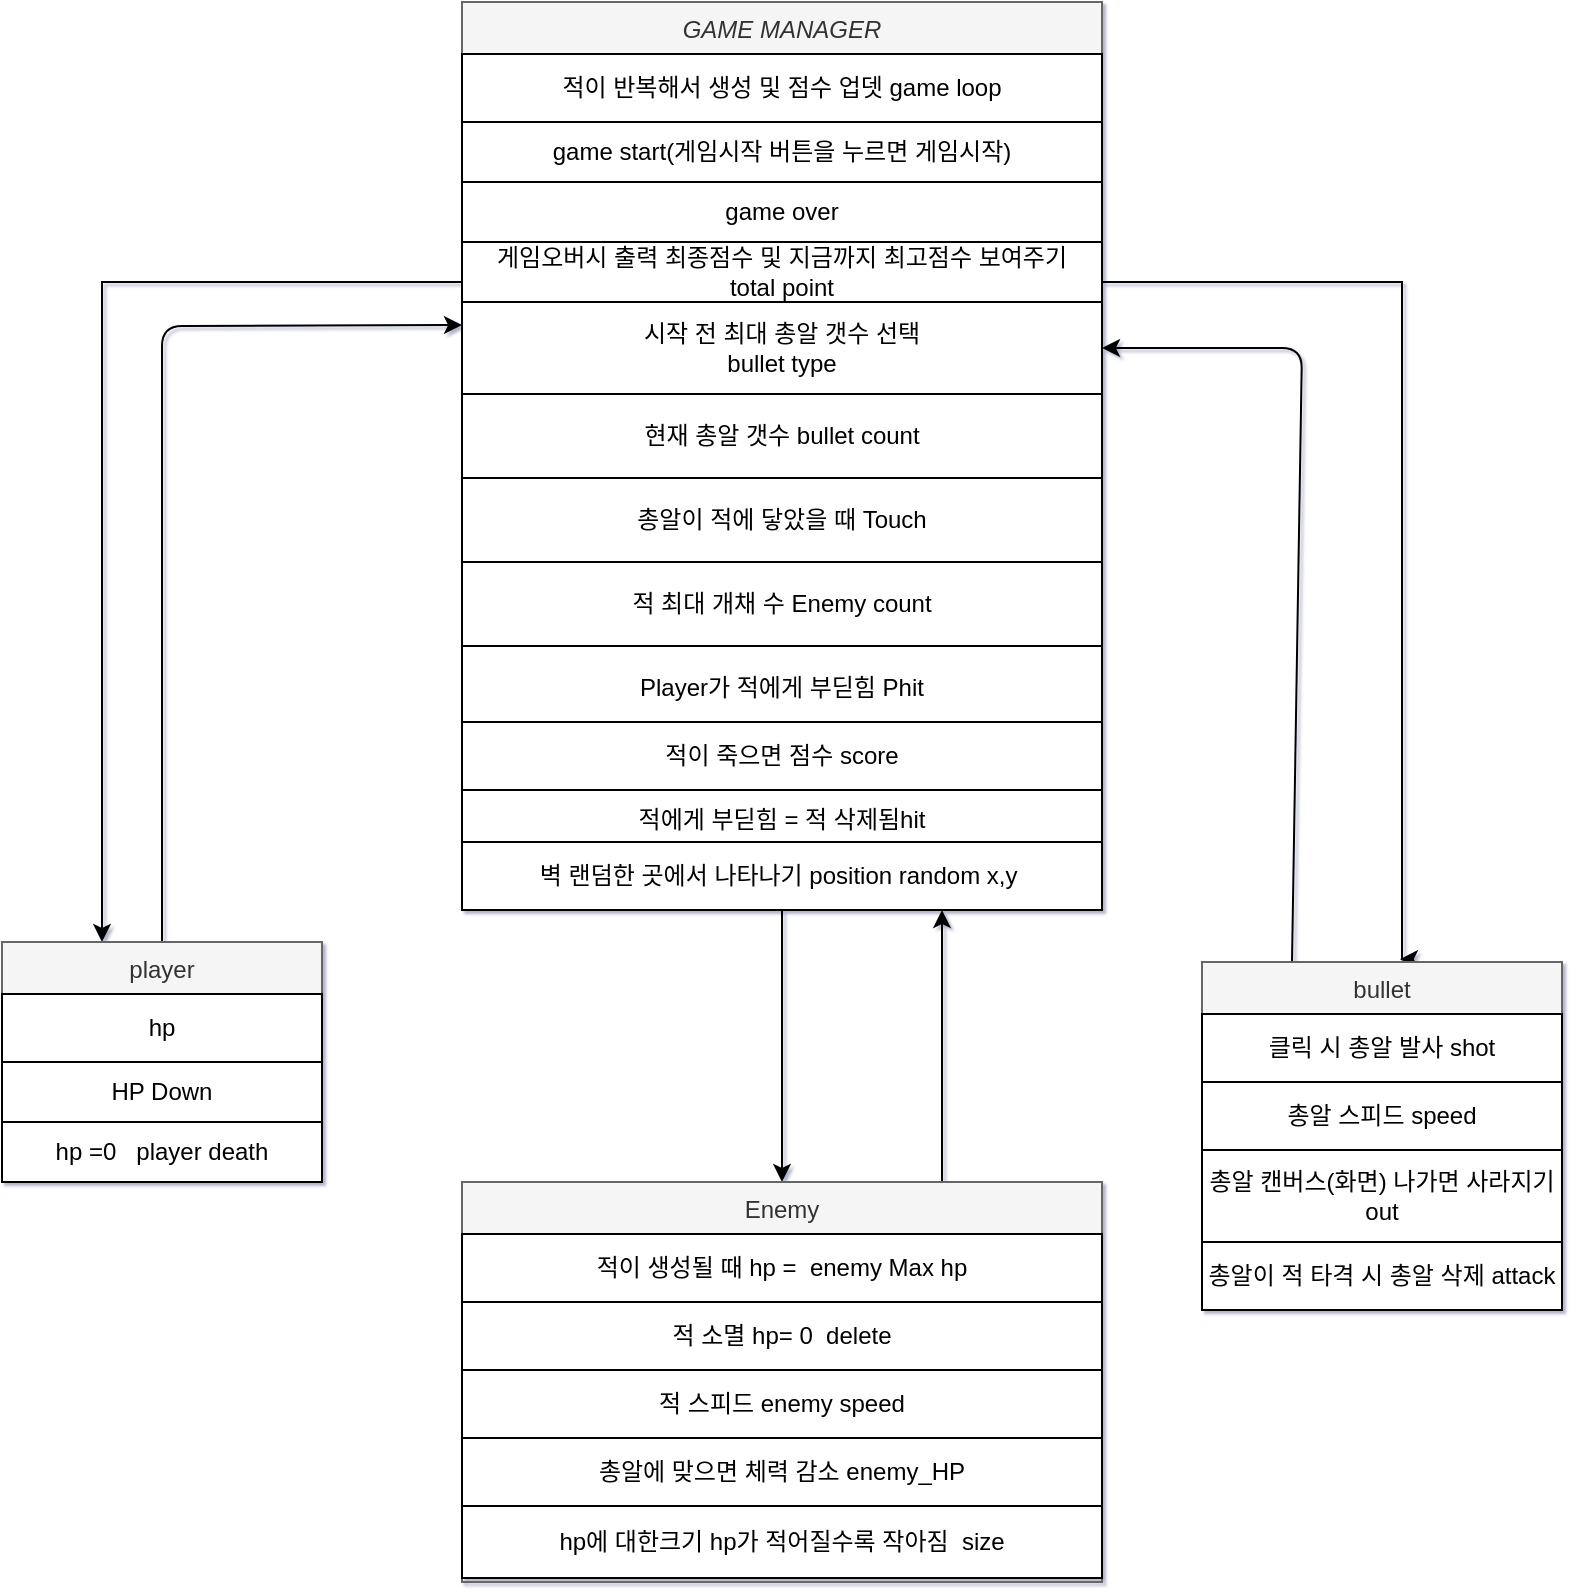 <mxfile version="18.0.6" type="device"><diagram id="C5RBs43oDa-KdzZeNtuy" name="Page-1"><mxGraphModel dx="1422" dy="794" grid="1" gridSize="10" guides="1" tooltips="1" connect="1" arrows="1" fold="1" page="1" pageScale="1" pageWidth="827" pageHeight="1169" background="none" math="0" shadow="1"><root><mxCell id="WIyWlLk6GJQsqaUBKTNV-0"/><mxCell id="WIyWlLk6GJQsqaUBKTNV-1" parent="WIyWlLk6GJQsqaUBKTNV-0"/><mxCell id="xrH32smRr7bvcVvDlyT8-16" style="edgeStyle=orthogonalEdgeStyle;rounded=0;orthogonalLoop=1;jettySize=auto;html=1;exitX=0.25;exitY=1;exitDx=0;exitDy=0;" parent="WIyWlLk6GJQsqaUBKTNV-1" source="zkfFHV4jXpPFQw0GAbJ--0" target="zkfFHV4jXpPFQw0GAbJ--6" edge="1"><mxGeometry relative="1" as="geometry"><mxPoint x="60" y="430" as="targetPoint"/><Array as="points"><mxPoint x="60" y="160"/></Array></mxGeometry></mxCell><mxCell id="xrH32smRr7bvcVvDlyT8-36" style="edgeStyle=orthogonalEdgeStyle;rounded=0;orthogonalLoop=1;jettySize=auto;html=1;exitX=0.5;exitY=1;exitDx=0;exitDy=0;" parent="WIyWlLk6GJQsqaUBKTNV-1" source="zkfFHV4jXpPFQw0GAbJ--0" target="xrH32smRr7bvcVvDlyT8-17" edge="1"><mxGeometry relative="1" as="geometry"><Array as="points"><mxPoint x="400" y="160"/></Array></mxGeometry></mxCell><mxCell id="xrH32smRr7bvcVvDlyT8-37" style="edgeStyle=orthogonalEdgeStyle;rounded=0;orthogonalLoop=1;jettySize=auto;html=1;exitX=1;exitY=1;exitDx=0;exitDy=0;entryX=0.55;entryY=-0.008;entryDx=0;entryDy=0;entryPerimeter=0;" parent="WIyWlLk6GJQsqaUBKTNV-1" source="zkfFHV4jXpPFQw0GAbJ--0" target="xrH32smRr7bvcVvDlyT8-25" edge="1"><mxGeometry relative="1" as="geometry"><mxPoint x="710" y="490" as="targetPoint"/><Array as="points"><mxPoint x="710" y="160"/></Array></mxGeometry></mxCell><mxCell id="zkfFHV4jXpPFQw0GAbJ--0" value="GAME MANAGER" style="swimlane;fontStyle=2;align=center;verticalAlign=top;childLayout=stackLayout;horizontal=1;startSize=26;horizontalStack=0;resizeParent=1;resizeLast=0;collapsible=1;marginBottom=0;rounded=0;shadow=0;strokeWidth=1;fillColor=#f5f5f5;strokeColor=#666666;fontColor=#333333;" parent="WIyWlLk6GJQsqaUBKTNV-1" vertex="1"><mxGeometry x="240" y="20" width="320" height="196" as="geometry"><mxRectangle x="230" y="140" width="160" height="26" as="alternateBounds"/></mxGeometry></mxCell><mxCell id="xrH32smRr7bvcVvDlyT8-32" value="적이 반복해서 생성 및 점수 업뎃 game loop" style="rounded=0;whiteSpace=wrap;html=1;" parent="zkfFHV4jXpPFQw0GAbJ--0" vertex="1"><mxGeometry y="26" width="320" height="34" as="geometry"/></mxCell><mxCell id="xrH32smRr7bvcVvDlyT8-33" value="game start(게임시작 버튼을 누르면 게임시작)" style="rounded=0;whiteSpace=wrap;html=1;" parent="zkfFHV4jXpPFQw0GAbJ--0" vertex="1"><mxGeometry y="60" width="320" height="30" as="geometry"/></mxCell><mxCell id="xrH32smRr7bvcVvDlyT8-34" value="game over" style="rounded=0;whiteSpace=wrap;html=1;" parent="zkfFHV4jXpPFQw0GAbJ--0" vertex="1"><mxGeometry y="90" width="320" height="30" as="geometry"/></mxCell><mxCell id="xrH32smRr7bvcVvDlyT8-35" value="게임오버시 출력 최종점수 및 지금까지 최고점수 보여주기&lt;br&gt;total point" style="rounded=0;whiteSpace=wrap;html=1;" parent="zkfFHV4jXpPFQw0GAbJ--0" vertex="1"><mxGeometry y="120" width="320" height="30" as="geometry"/></mxCell><mxCell id="xrH32smRr7bvcVvDlyT8-52" value="시작 전 최대 총알 갯수 선택&lt;br&gt;bullet type" style="rounded=0;whiteSpace=wrap;html=1;" parent="zkfFHV4jXpPFQw0GAbJ--0" vertex="1"><mxGeometry y="150" width="320" height="46" as="geometry"/></mxCell><mxCell id="8" style="edgeStyle=none;html=1;exitX=0.5;exitY=0;exitDx=0;exitDy=0;entryX=0;entryY=0.25;entryDx=0;entryDy=0;" parent="WIyWlLk6GJQsqaUBKTNV-1" source="zkfFHV4jXpPFQw0GAbJ--6" target="xrH32smRr7bvcVvDlyT8-52" edge="1"><mxGeometry relative="1" as="geometry"><Array as="points"><mxPoint x="90" y="182"/></Array></mxGeometry></mxCell><mxCell id="zkfFHV4jXpPFQw0GAbJ--6" value="player" style="swimlane;fontStyle=0;align=center;verticalAlign=top;childLayout=stackLayout;horizontal=1;startSize=26;horizontalStack=0;resizeParent=1;resizeLast=0;collapsible=1;marginBottom=0;rounded=0;shadow=0;strokeWidth=1;fillColor=#f5f5f5;strokeColor=#666666;fontColor=#333333;" parent="WIyWlLk6GJQsqaUBKTNV-1" vertex="1"><mxGeometry x="10" y="490" width="160" height="120" as="geometry"><mxRectangle x="130" y="380" width="160" height="26" as="alternateBounds"/></mxGeometry></mxCell><mxCell id="xrH32smRr7bvcVvDlyT8-40" value="hp" style="rounded=0;whiteSpace=wrap;html=1;" parent="zkfFHV4jXpPFQw0GAbJ--6" vertex="1"><mxGeometry y="26" width="160" height="34" as="geometry"/></mxCell><mxCell id="xrH32smRr7bvcVvDlyT8-41" value="HP Down" style="rounded=0;whiteSpace=wrap;html=1;" parent="zkfFHV4jXpPFQw0GAbJ--6" vertex="1"><mxGeometry y="60" width="160" height="30" as="geometry"/></mxCell><mxCell id="xrH32smRr7bvcVvDlyT8-55" value="hp =0&amp;nbsp; &amp;nbsp;player death" style="rounded=0;whiteSpace=wrap;html=1;" parent="zkfFHV4jXpPFQw0GAbJ--6" vertex="1"><mxGeometry y="90" width="160" height="30" as="geometry"/></mxCell><mxCell id="9" style="edgeStyle=none;html=1;exitX=0.75;exitY=0;exitDx=0;exitDy=0;entryX=0.75;entryY=1;entryDx=0;entryDy=0;" parent="WIyWlLk6GJQsqaUBKTNV-1" source="xrH32smRr7bvcVvDlyT8-17" target="xrH32smRr7bvcVvDlyT8-47" edge="1"><mxGeometry relative="1" as="geometry"/></mxCell><mxCell id="xrH32smRr7bvcVvDlyT8-17" value="Enemy" style="swimlane;fontStyle=0;align=center;verticalAlign=top;childLayout=stackLayout;horizontal=1;startSize=26;horizontalStack=0;resizeParent=1;resizeLast=0;collapsible=1;marginBottom=0;rounded=0;shadow=0;strokeWidth=1;fillColor=#f5f5f5;strokeColor=#666666;fontColor=#333333;" parent="WIyWlLk6GJQsqaUBKTNV-1" vertex="1"><mxGeometry x="240" y="610" width="320" height="200" as="geometry"><mxRectangle x="130" y="380" width="160" height="26" as="alternateBounds"/></mxGeometry></mxCell><mxCell id="xrH32smRr7bvcVvDlyT8-42" value="적이 생성될 때 hp =&amp;nbsp; enemy Max hp" style="rounded=0;whiteSpace=wrap;html=1;" parent="xrH32smRr7bvcVvDlyT8-17" vertex="1"><mxGeometry y="26" width="320" height="34" as="geometry"/></mxCell><mxCell id="xrH32smRr7bvcVvDlyT8-44" value="적 소멸 hp= 0&amp;nbsp; delete" style="rounded=0;whiteSpace=wrap;html=1;" parent="xrH32smRr7bvcVvDlyT8-17" vertex="1"><mxGeometry y="60" width="320" height="34" as="geometry"/></mxCell><mxCell id="xrH32smRr7bvcVvDlyT8-43" value="적 스피드 enemy speed" style="rounded=0;whiteSpace=wrap;html=1;" parent="xrH32smRr7bvcVvDlyT8-17" vertex="1"><mxGeometry y="94" width="320" height="34" as="geometry"/></mxCell><mxCell id="2" style="edgeStyle=none;html=1;exitX=0.25;exitY=1;exitDx=0;exitDy=0;entryX=0.25;entryY=0;entryDx=0;entryDy=0;" parent="xrH32smRr7bvcVvDlyT8-17" source="1" target="1" edge="1"><mxGeometry relative="1" as="geometry"/></mxCell><mxCell id="1" value="총알에 맞으면 체력 감소 enemy_HP" style="rounded=0;whiteSpace=wrap;html=1;" parent="xrH32smRr7bvcVvDlyT8-17" vertex="1"><mxGeometry y="128" width="320" height="34" as="geometry"/></mxCell><mxCell id="xrH32smRr7bvcVvDlyT8-46" value="hp에 대한크기 hp가 적어질수록 작아짐&amp;nbsp; size" style="rounded=0;whiteSpace=wrap;html=1;" parent="xrH32smRr7bvcVvDlyT8-17" vertex="1"><mxGeometry y="162" width="320" height="36" as="geometry"/></mxCell><mxCell id="10" style="edgeStyle=none;html=1;exitX=0.25;exitY=0;exitDx=0;exitDy=0;entryX=1;entryY=0.5;entryDx=0;entryDy=0;" parent="WIyWlLk6GJQsqaUBKTNV-1" source="xrH32smRr7bvcVvDlyT8-25" target="xrH32smRr7bvcVvDlyT8-52" edge="1"><mxGeometry relative="1" as="geometry"><Array as="points"><mxPoint x="660" y="193"/></Array></mxGeometry></mxCell><mxCell id="xrH32smRr7bvcVvDlyT8-25" value="bullet" style="swimlane;fontStyle=0;align=center;verticalAlign=top;childLayout=stackLayout;horizontal=1;startSize=26;horizontalStack=0;resizeParent=1;resizeLast=0;collapsible=1;marginBottom=0;rounded=0;shadow=0;strokeWidth=1;fillColor=#f5f5f5;strokeColor=#666666;fontColor=#333333;" parent="WIyWlLk6GJQsqaUBKTNV-1" vertex="1"><mxGeometry x="610" y="500" width="180" height="174" as="geometry"><mxRectangle x="130" y="380" width="160" height="26" as="alternateBounds"/></mxGeometry></mxCell><mxCell id="xrH32smRr7bvcVvDlyT8-48" value="클릭 시 총알 발사 shot" style="rounded=0;whiteSpace=wrap;html=1;" parent="xrH32smRr7bvcVvDlyT8-25" vertex="1"><mxGeometry y="26" width="180" height="34" as="geometry"/></mxCell><mxCell id="xrH32smRr7bvcVvDlyT8-53" value="총알 스피드 speed" style="rounded=0;whiteSpace=wrap;html=1;" parent="xrH32smRr7bvcVvDlyT8-25" vertex="1"><mxGeometry y="60" width="180" height="34" as="geometry"/></mxCell><mxCell id="xrH32smRr7bvcVvDlyT8-51" value="총알 캔버스(화면) 나가면 사라지기 out" style="rounded=0;whiteSpace=wrap;html=1;" parent="xrH32smRr7bvcVvDlyT8-25" vertex="1"><mxGeometry y="94" width="180" height="46" as="geometry"/></mxCell><mxCell id="xrH32smRr7bvcVvDlyT8-50" value="총알이 적 타격 시 총알 삭제 attack" style="rounded=0;whiteSpace=wrap;html=1;" parent="xrH32smRr7bvcVvDlyT8-25" vertex="1"><mxGeometry y="140" width="180" height="34" as="geometry"/></mxCell><mxCell id="0" value="현재 총알 갯수 bullet count" style="rounded=0;whiteSpace=wrap;html=1;" parent="WIyWlLk6GJQsqaUBKTNV-1" vertex="1"><mxGeometry x="240" y="216" width="320" height="42" as="geometry"/></mxCell><mxCell id="3" value="총알이 적에 닿았을 때 Touch" style="rounded=0;whiteSpace=wrap;html=1;" parent="WIyWlLk6GJQsqaUBKTNV-1" vertex="1"><mxGeometry x="240" y="258" width="320" height="42" as="geometry"/></mxCell><mxCell id="4" value="적 최대 개채 수 Enemy count" style="rounded=0;whiteSpace=wrap;html=1;" parent="WIyWlLk6GJQsqaUBKTNV-1" vertex="1"><mxGeometry x="240" y="300" width="320" height="42" as="geometry"/></mxCell><mxCell id="5" value="Player가 적에게 부딛힘 Phit" style="rounded=0;whiteSpace=wrap;html=1;" parent="WIyWlLk6GJQsqaUBKTNV-1" vertex="1"><mxGeometry x="240" y="342" width="320" height="42" as="geometry"/></mxCell><mxCell id="xrH32smRr7bvcVvDlyT8-45" value="적이 죽으면 점수 score" style="rounded=0;whiteSpace=wrap;html=1;" parent="WIyWlLk6GJQsqaUBKTNV-1" vertex="1"><mxGeometry x="240" y="380" width="320" height="34" as="geometry"/></mxCell><mxCell id="xrH32smRr7bvcVvDlyT8-39" value="적에게 부딛힘 = 적 삭제됨hit" style="rounded=0;whiteSpace=wrap;html=1;" parent="WIyWlLk6GJQsqaUBKTNV-1" vertex="1"><mxGeometry x="240" y="414" width="320" height="30" as="geometry"/></mxCell><mxCell id="xrH32smRr7bvcVvDlyT8-47" value="벽 랜덤한 곳에서 나타나기&amp;nbsp;position random x,y&amp;nbsp;" style="rounded=0;whiteSpace=wrap;html=1;" parent="WIyWlLk6GJQsqaUBKTNV-1" vertex="1"><mxGeometry x="240" y="440" width="320" height="34" as="geometry"/></mxCell></root></mxGraphModel></diagram></mxfile>